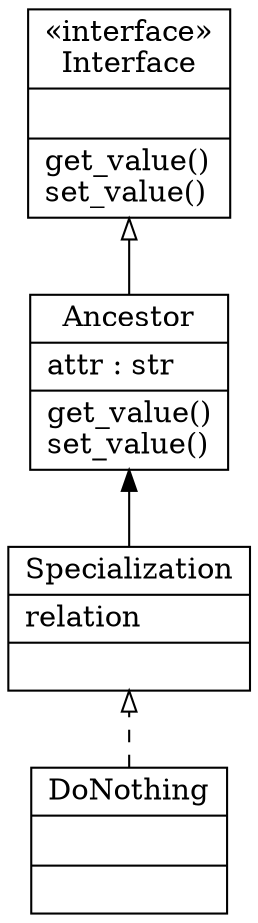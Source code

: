 digraph "classes_No_Name" {
charset="utf-8"
rankdir=BT
concentrate=true
"4" [shape="record", label="{Specialization|relation\l|}"];
"5" [shape="record", label="{Ancestor|attr : str\l|get_value()\lset_value()\l}"];
"8" [shape="record", label="{«interface»\nInterface|\l|get_value()\lset_value()\l}"];
"9" [shape="record", label="{DoNothing|\l|}"];
"4" -> "5" edge [arrowtail="none", arrowhead="empty"];
"5" -> "8" edge [arrowtail="node", style="dashed", arrowhead="empty"];
"9" -> "4" edge [arrowhead="diamond", style="solid", arrowtail="none", fontcolor="green", label="relation"];
}
